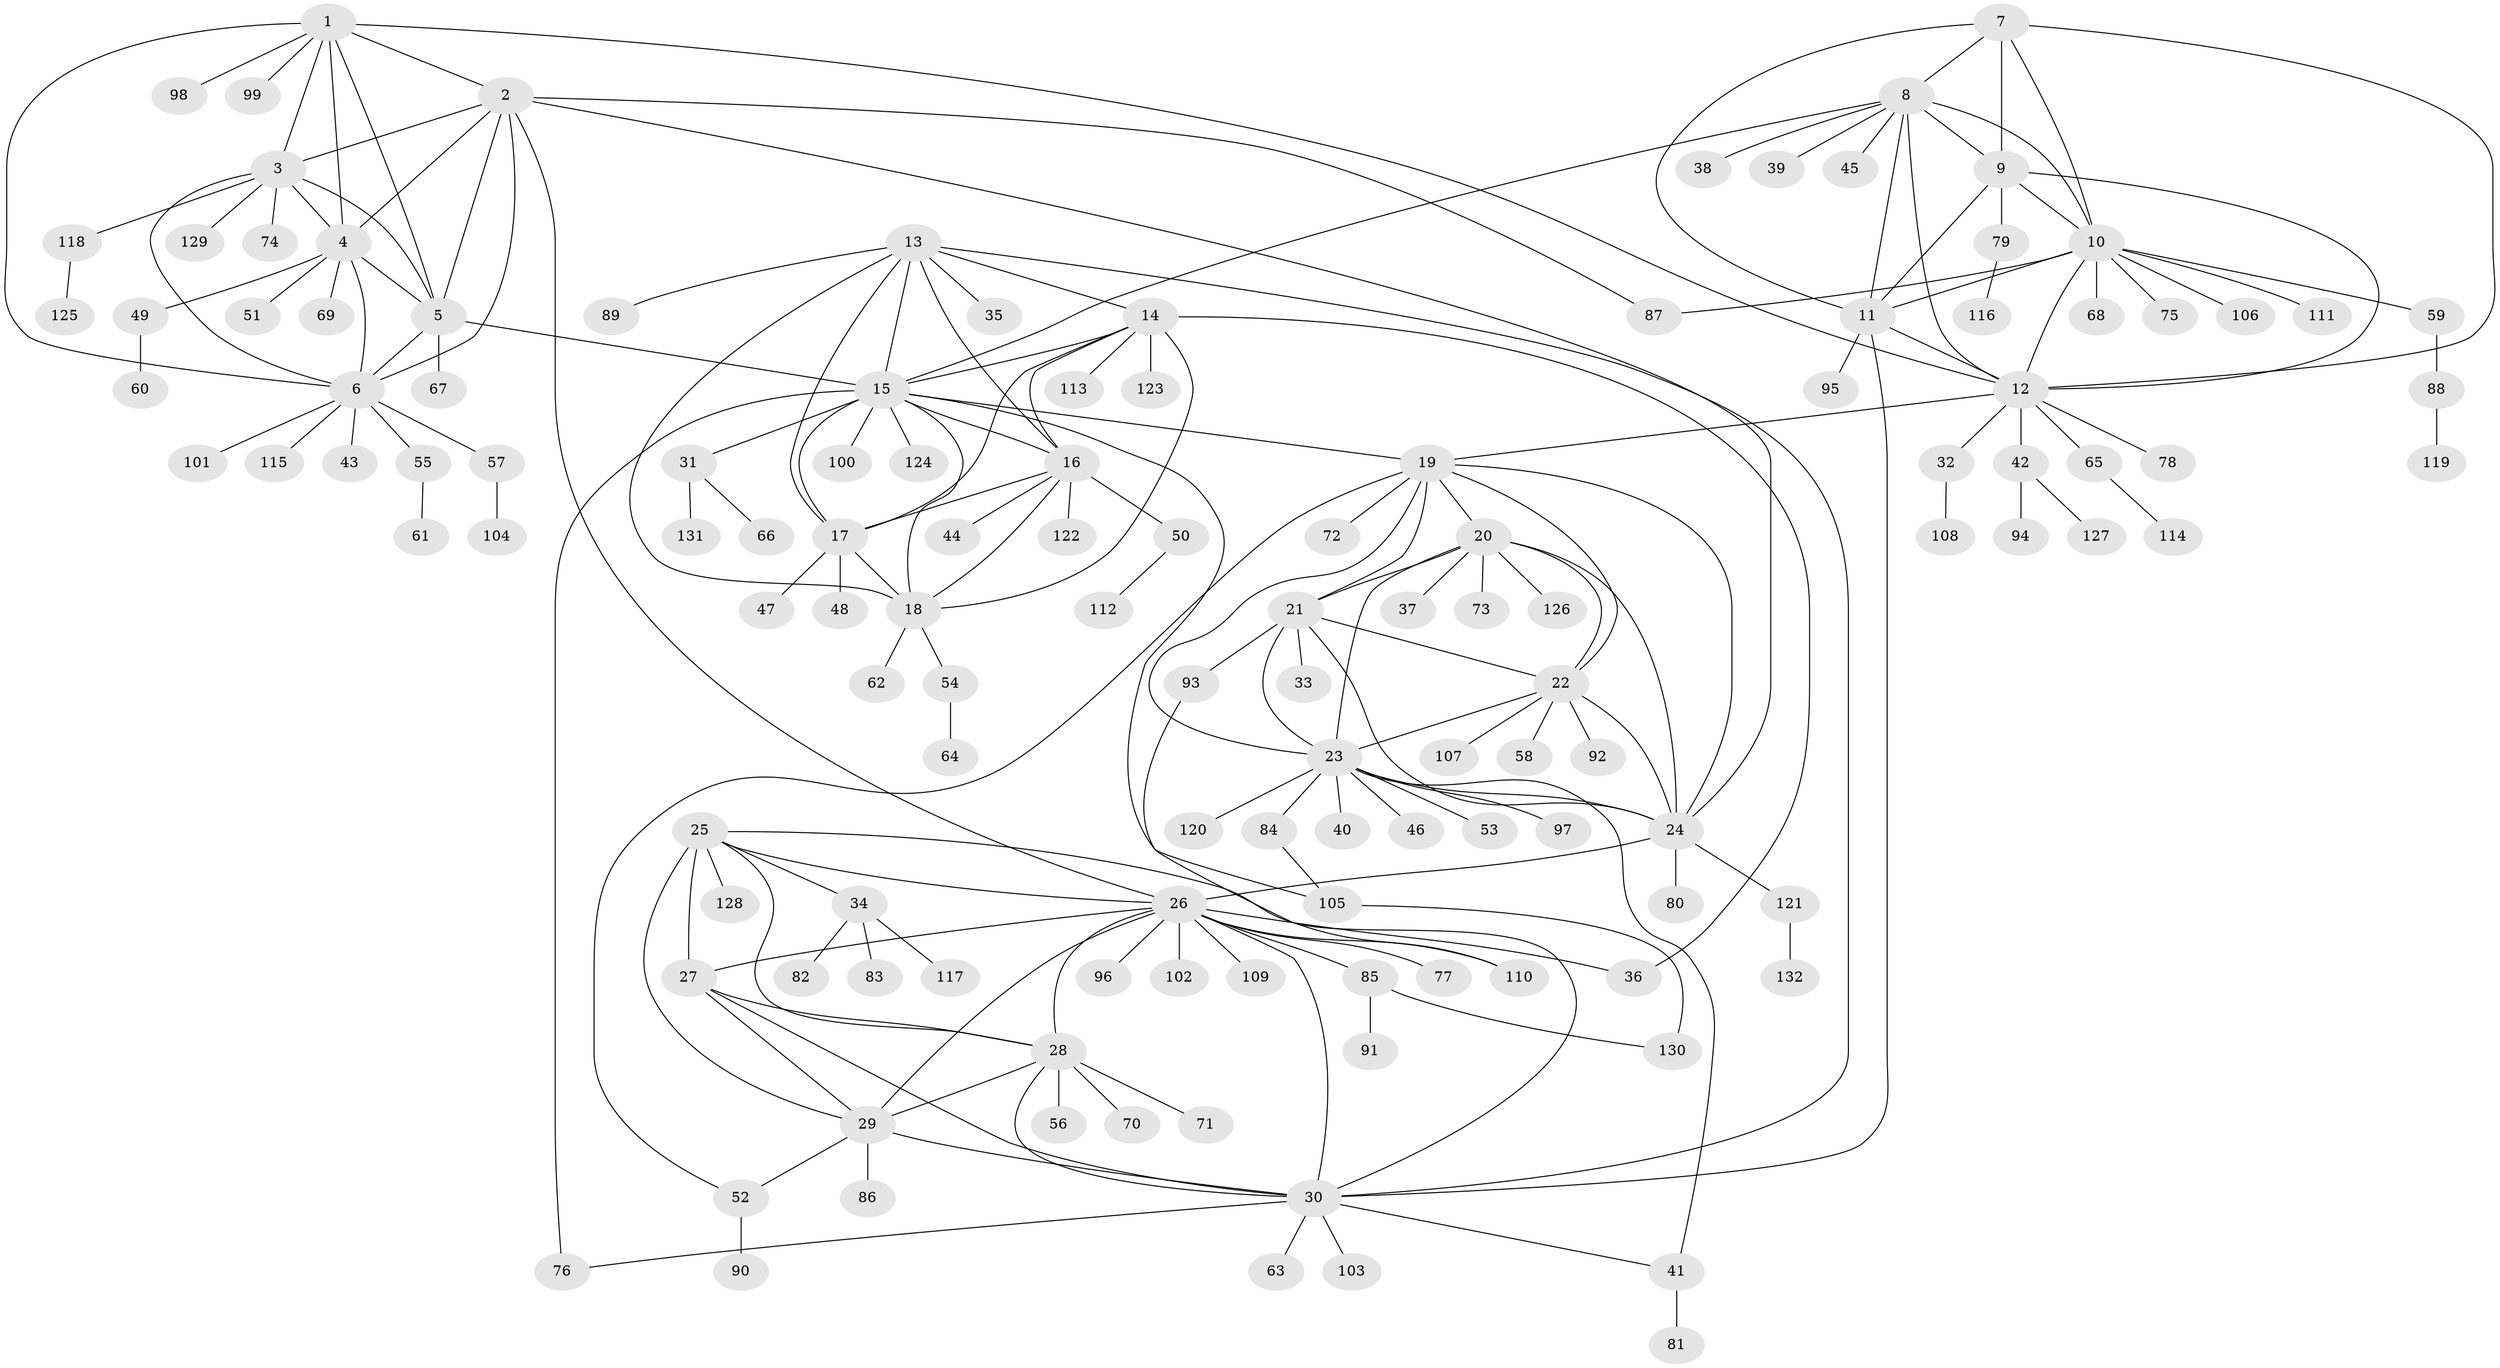 // coarse degree distribution, {5: 0.019801980198019802, 9: 0.04950495049504951, 8: 0.009900990099009901, 7: 0.0297029702970297, 4: 0.019801980198019802, 10: 0.019801980198019802, 13: 0.019801980198019802, 6: 0.0297029702970297, 15: 0.009900990099009901, 2: 0.12871287128712872, 1: 0.6534653465346535, 3: 0.009900990099009901}
// Generated by graph-tools (version 1.1) at 2025/42/03/06/25 10:42:06]
// undirected, 132 vertices, 195 edges
graph export_dot {
graph [start="1"]
  node [color=gray90,style=filled];
  1;
  2;
  3;
  4;
  5;
  6;
  7;
  8;
  9;
  10;
  11;
  12;
  13;
  14;
  15;
  16;
  17;
  18;
  19;
  20;
  21;
  22;
  23;
  24;
  25;
  26;
  27;
  28;
  29;
  30;
  31;
  32;
  33;
  34;
  35;
  36;
  37;
  38;
  39;
  40;
  41;
  42;
  43;
  44;
  45;
  46;
  47;
  48;
  49;
  50;
  51;
  52;
  53;
  54;
  55;
  56;
  57;
  58;
  59;
  60;
  61;
  62;
  63;
  64;
  65;
  66;
  67;
  68;
  69;
  70;
  71;
  72;
  73;
  74;
  75;
  76;
  77;
  78;
  79;
  80;
  81;
  82;
  83;
  84;
  85;
  86;
  87;
  88;
  89;
  90;
  91;
  92;
  93;
  94;
  95;
  96;
  97;
  98;
  99;
  100;
  101;
  102;
  103;
  104;
  105;
  106;
  107;
  108;
  109;
  110;
  111;
  112;
  113;
  114;
  115;
  116;
  117;
  118;
  119;
  120;
  121;
  122;
  123;
  124;
  125;
  126;
  127;
  128;
  129;
  130;
  131;
  132;
  1 -- 2;
  1 -- 3;
  1 -- 4;
  1 -- 5;
  1 -- 6;
  1 -- 12;
  1 -- 98;
  1 -- 99;
  2 -- 3;
  2 -- 4;
  2 -- 5;
  2 -- 6;
  2 -- 24;
  2 -- 26;
  2 -- 87;
  3 -- 4;
  3 -- 5;
  3 -- 6;
  3 -- 74;
  3 -- 118;
  3 -- 129;
  4 -- 5;
  4 -- 6;
  4 -- 49;
  4 -- 51;
  4 -- 69;
  5 -- 6;
  5 -- 15;
  5 -- 67;
  6 -- 43;
  6 -- 55;
  6 -- 57;
  6 -- 101;
  6 -- 115;
  7 -- 8;
  7 -- 9;
  7 -- 10;
  7 -- 11;
  7 -- 12;
  8 -- 9;
  8 -- 10;
  8 -- 11;
  8 -- 12;
  8 -- 15;
  8 -- 38;
  8 -- 39;
  8 -- 45;
  9 -- 10;
  9 -- 11;
  9 -- 12;
  9 -- 79;
  10 -- 11;
  10 -- 12;
  10 -- 59;
  10 -- 68;
  10 -- 75;
  10 -- 87;
  10 -- 106;
  10 -- 111;
  11 -- 12;
  11 -- 30;
  11 -- 95;
  12 -- 19;
  12 -- 32;
  12 -- 42;
  12 -- 65;
  12 -- 78;
  13 -- 14;
  13 -- 15;
  13 -- 16;
  13 -- 17;
  13 -- 18;
  13 -- 30;
  13 -- 35;
  13 -- 89;
  14 -- 15;
  14 -- 16;
  14 -- 17;
  14 -- 18;
  14 -- 36;
  14 -- 113;
  14 -- 123;
  15 -- 16;
  15 -- 17;
  15 -- 18;
  15 -- 19;
  15 -- 31;
  15 -- 76;
  15 -- 100;
  15 -- 105;
  15 -- 124;
  16 -- 17;
  16 -- 18;
  16 -- 44;
  16 -- 50;
  16 -- 122;
  17 -- 18;
  17 -- 47;
  17 -- 48;
  18 -- 54;
  18 -- 62;
  19 -- 20;
  19 -- 21;
  19 -- 22;
  19 -- 23;
  19 -- 24;
  19 -- 52;
  19 -- 72;
  20 -- 21;
  20 -- 22;
  20 -- 23;
  20 -- 24;
  20 -- 37;
  20 -- 73;
  20 -- 126;
  21 -- 22;
  21 -- 23;
  21 -- 24;
  21 -- 33;
  21 -- 93;
  22 -- 23;
  22 -- 24;
  22 -- 58;
  22 -- 92;
  22 -- 107;
  23 -- 24;
  23 -- 40;
  23 -- 41;
  23 -- 46;
  23 -- 53;
  23 -- 84;
  23 -- 97;
  23 -- 120;
  24 -- 26;
  24 -- 80;
  24 -- 121;
  25 -- 26;
  25 -- 27;
  25 -- 28;
  25 -- 29;
  25 -- 30;
  25 -- 34;
  25 -- 128;
  26 -- 27;
  26 -- 28;
  26 -- 29;
  26 -- 30;
  26 -- 36;
  26 -- 77;
  26 -- 85;
  26 -- 96;
  26 -- 102;
  26 -- 109;
  26 -- 110;
  27 -- 28;
  27 -- 29;
  27 -- 30;
  28 -- 29;
  28 -- 30;
  28 -- 56;
  28 -- 70;
  28 -- 71;
  29 -- 30;
  29 -- 52;
  29 -- 86;
  30 -- 41;
  30 -- 63;
  30 -- 76;
  30 -- 103;
  31 -- 66;
  31 -- 131;
  32 -- 108;
  34 -- 82;
  34 -- 83;
  34 -- 117;
  41 -- 81;
  42 -- 94;
  42 -- 127;
  49 -- 60;
  50 -- 112;
  52 -- 90;
  54 -- 64;
  55 -- 61;
  57 -- 104;
  59 -- 88;
  65 -- 114;
  79 -- 116;
  84 -- 105;
  85 -- 91;
  85 -- 130;
  88 -- 119;
  93 -- 110;
  105 -- 130;
  118 -- 125;
  121 -- 132;
}
